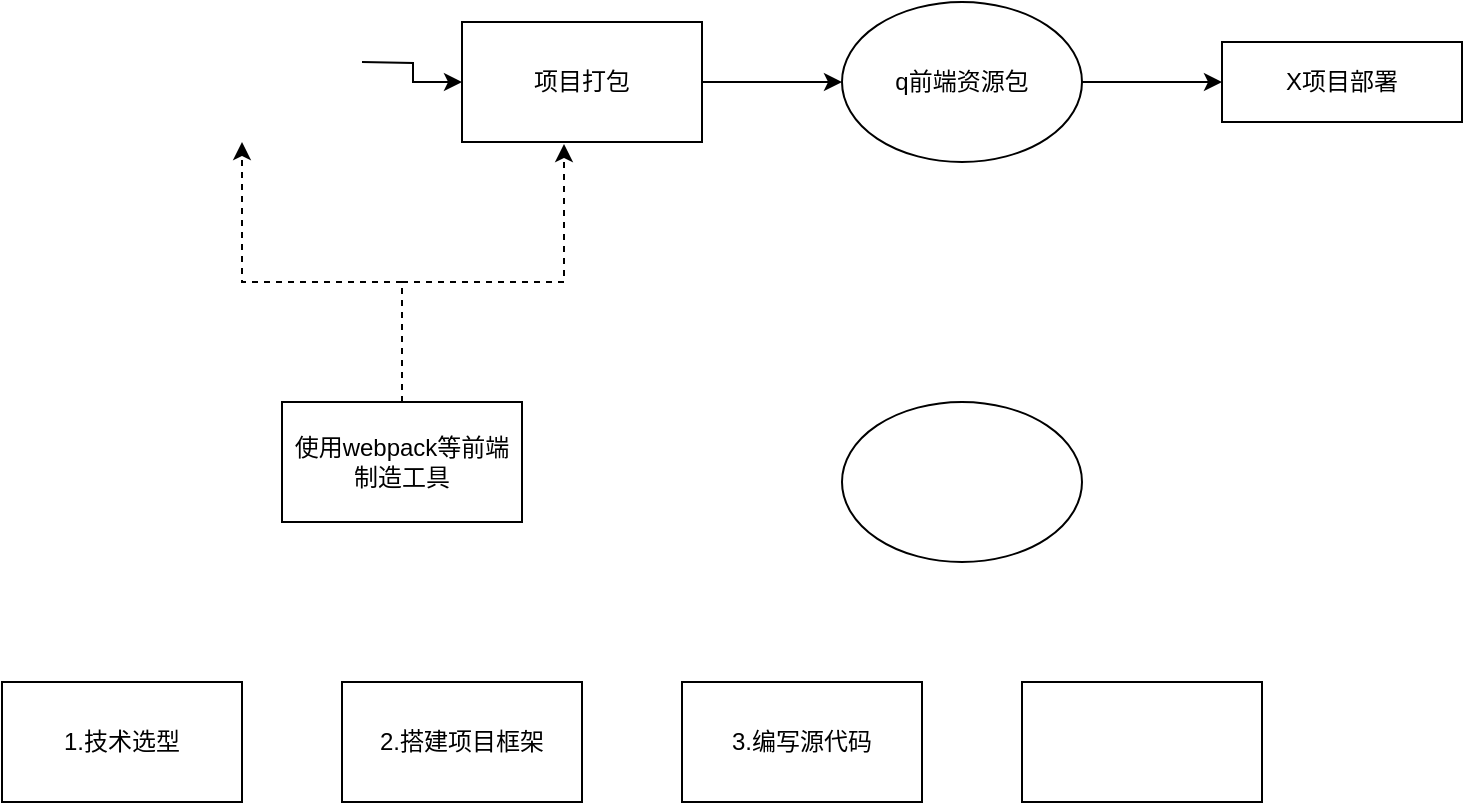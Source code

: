 <mxfile version="18.2.1" type="github"><diagram id="3fy6NsMSflnJY4ityJ6Z" name="Page-1"><mxGraphModel dx="1422" dy="762" grid="1" gridSize="10" guides="1" tooltips="1" connect="1" arrows="1" fold="1" page="1" pageScale="1" pageWidth="827" pageHeight="1169" math="0" shadow="0"><root><mxCell id="0"/><mxCell id="1" parent="0"/><mxCell id="1Q4NAsf0Q_VvP6c2lQT5-5" style="edgeStyle=orthogonalEdgeStyle;rounded=0;orthogonalLoop=1;jettySize=auto;html=1;exitX=1;exitY=0.5;exitDx=0;exitDy=0;entryX=0;entryY=0.5;entryDx=0;entryDy=0;" edge="1" parent="1" target="1Q4NAsf0Q_VvP6c2lQT5-4"><mxGeometry relative="1" as="geometry"><mxPoint x="220" y="90" as="sourcePoint"/></mxGeometry></mxCell><mxCell id="1Q4NAsf0Q_VvP6c2lQT5-6" style="edgeStyle=orthogonalEdgeStyle;rounded=0;orthogonalLoop=1;jettySize=auto;html=1;exitX=1;exitY=0.5;exitDx=0;exitDy=0;" edge="1" parent="1" source="1Q4NAsf0Q_VvP6c2lQT5-4"><mxGeometry relative="1" as="geometry"><mxPoint x="460" y="100" as="targetPoint"/></mxGeometry></mxCell><mxCell id="1Q4NAsf0Q_VvP6c2lQT5-4" value="&lt;font style=&quot;vertical-align: inherit;&quot;&gt;&lt;font style=&quot;vertical-align: inherit;&quot;&gt;&lt;font style=&quot;vertical-align: inherit;&quot;&gt;&lt;font style=&quot;vertical-align: inherit;&quot;&gt;&lt;font style=&quot;vertical-align: inherit;&quot;&gt;&lt;font style=&quot;vertical-align: inherit;&quot;&gt;项目打包&lt;/font&gt;&lt;/font&gt;&lt;/font&gt;&lt;/font&gt;&lt;/font&gt;&lt;/font&gt;" style="rounded=0;whiteSpace=wrap;html=1;" vertex="1" parent="1"><mxGeometry x="270" y="70" width="120" height="60" as="geometry"/></mxCell><mxCell id="1Q4NAsf0Q_VvP6c2lQT5-9" style="edgeStyle=orthogonalEdgeStyle;rounded=0;orthogonalLoop=1;jettySize=auto;html=1;exitX=1;exitY=0.5;exitDx=0;exitDy=0;entryX=0;entryY=0.5;entryDx=0;entryDy=0;" edge="1" parent="1" source="1Q4NAsf0Q_VvP6c2lQT5-7" target="1Q4NAsf0Q_VvP6c2lQT5-8"><mxGeometry relative="1" as="geometry"/></mxCell><mxCell id="1Q4NAsf0Q_VvP6c2lQT5-7" value="&lt;font style=&quot;vertical-align: inherit;&quot;&gt;&lt;font style=&quot;vertical-align: inherit;&quot;&gt;q前端资源包&lt;/font&gt;&lt;/font&gt;" style="ellipse;whiteSpace=wrap;html=1;" vertex="1" parent="1"><mxGeometry x="460" y="60" width="120" height="80" as="geometry"/></mxCell><mxCell id="1Q4NAsf0Q_VvP6c2lQT5-8" value="&lt;font style=&quot;vertical-align: inherit;&quot;&gt;&lt;font style=&quot;vertical-align: inherit;&quot;&gt;X项目部署&lt;/font&gt;&lt;/font&gt;" style="rounded=0;whiteSpace=wrap;html=1;" vertex="1" parent="1"><mxGeometry x="650" y="80" width="120" height="40" as="geometry"/></mxCell><mxCell id="1Q4NAsf0Q_VvP6c2lQT5-11" style="edgeStyle=orthogonalEdgeStyle;rounded=0;orthogonalLoop=1;jettySize=auto;html=1;exitX=0.5;exitY=0;exitDx=0;exitDy=0;entryX=0.425;entryY=1.017;entryDx=0;entryDy=0;entryPerimeter=0;dashed=1;" edge="1" parent="1" source="1Q4NAsf0Q_VvP6c2lQT5-10" target="1Q4NAsf0Q_VvP6c2lQT5-4"><mxGeometry relative="1" as="geometry"><Array as="points"><mxPoint x="240" y="200"/><mxPoint x="321" y="200"/></Array></mxGeometry></mxCell><mxCell id="1Q4NAsf0Q_VvP6c2lQT5-13" style="edgeStyle=orthogonalEdgeStyle;rounded=0;orthogonalLoop=1;jettySize=auto;html=1;exitX=0.5;exitY=0;exitDx=0;exitDy=0;entryX=0.5;entryY=1;entryDx=0;entryDy=0;dashed=1;" edge="1" parent="1" source="1Q4NAsf0Q_VvP6c2lQT5-10"><mxGeometry relative="1" as="geometry"><mxPoint x="160" y="130" as="targetPoint"/><Array as="points"><mxPoint x="240" y="200"/><mxPoint x="160" y="200"/></Array></mxGeometry></mxCell><mxCell id="1Q4NAsf0Q_VvP6c2lQT5-10" value="&lt;font style=&quot;vertical-align: inherit;&quot;&gt;&lt;font style=&quot;vertical-align: inherit;&quot;&gt;&lt;font style=&quot;vertical-align: inherit;&quot;&gt;&lt;font style=&quot;vertical-align: inherit;&quot;&gt;&lt;font style=&quot;vertical-align: inherit;&quot;&gt;&lt;font style=&quot;vertical-align: inherit;&quot;&gt;&lt;font style=&quot;vertical-align: inherit;&quot;&gt;&lt;font style=&quot;vertical-align: inherit;&quot;&gt;&lt;font style=&quot;vertical-align: inherit;&quot;&gt;&lt;font style=&quot;vertical-align: inherit;&quot;&gt;使用webpack等前端制造工具&lt;/font&gt;&lt;/font&gt;&lt;/font&gt;&lt;/font&gt;&lt;/font&gt;&lt;/font&gt;&lt;/font&gt;&lt;/font&gt;&lt;/font&gt;&lt;/font&gt;" style="rounded=0;whiteSpace=wrap;html=1;" vertex="1" parent="1"><mxGeometry x="180" y="260" width="120" height="60" as="geometry"/></mxCell><mxCell id="1Q4NAsf0Q_VvP6c2lQT5-12" value="" style="ellipse;whiteSpace=wrap;html=1;" vertex="1" parent="1"><mxGeometry x="460" y="260" width="120" height="80" as="geometry"/></mxCell><mxCell id="1Q4NAsf0Q_VvP6c2lQT5-14" value="&lt;font style=&quot;vertical-align: inherit;&quot;&gt;&lt;font style=&quot;vertical-align: inherit;&quot;&gt;1.技术选型&lt;/font&gt;&lt;/font&gt;" style="rounded=0;whiteSpace=wrap;html=1;" vertex="1" parent="1"><mxGeometry x="40" y="400" width="120" height="60" as="geometry"/></mxCell><mxCell id="1Q4NAsf0Q_VvP6c2lQT5-15" value="&lt;font style=&quot;vertical-align: inherit;&quot;&gt;&lt;font style=&quot;vertical-align: inherit;&quot;&gt;2.搭建项目框架&lt;/font&gt;&lt;/font&gt;" style="rounded=0;whiteSpace=wrap;html=1;" vertex="1" parent="1"><mxGeometry x="210" y="400" width="120" height="60" as="geometry"/></mxCell><mxCell id="1Q4NAsf0Q_VvP6c2lQT5-16" value="&lt;font style=&quot;vertical-align: inherit;&quot;&gt;&lt;font style=&quot;vertical-align: inherit;&quot;&gt;3.编写源代码&lt;/font&gt;&lt;/font&gt;" style="whiteSpace=wrap;html=1;" vertex="1" parent="1"><mxGeometry x="380" y="400" width="120" height="60" as="geometry"/></mxCell><mxCell id="1Q4NAsf0Q_VvP6c2lQT5-17" value="" style="whiteSpace=wrap;html=1;" vertex="1" parent="1"><mxGeometry x="550" y="400" width="120" height="60" as="geometry"/></mxCell></root></mxGraphModel></diagram></mxfile>